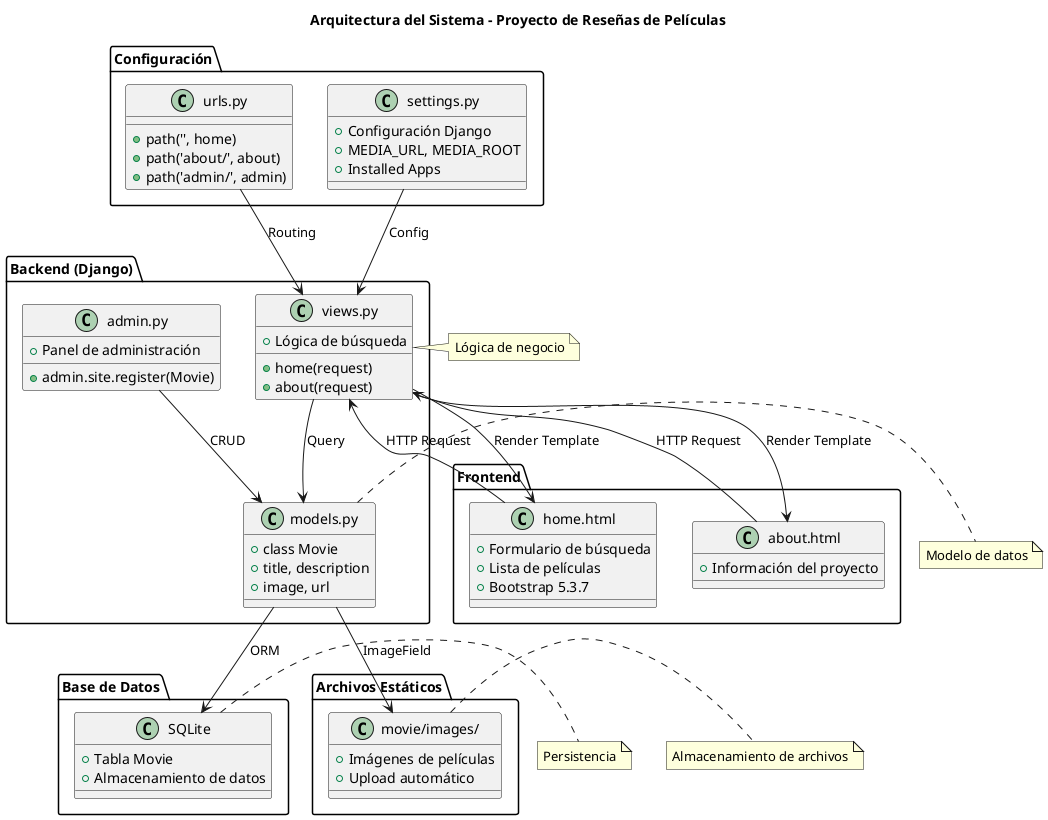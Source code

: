 @startuml Arquitectura del Sistema

!define RECTANGLE class

title Arquitectura del Sistema - Proyecto de Reseñas de Películas

package "Frontend" {
  RECTANGLE "home.html" as HOME {
    + Formulario de búsqueda
    + Lista de películas
    + Bootstrap 5.3.7
  }
  
  RECTANGLE "about.html" as ABOUT {
    + Información del proyecto
  }
}

package "Backend (Django)" {
  RECTANGLE "views.py" as VIEWS {
    + home(request)
    + about(request)
    + Lógica de búsqueda
  }
  
  RECTANGLE "models.py" as MODELS {
    + class Movie
    + title, description
    + image, url
  }
  
  RECTANGLE "admin.py" as ADMIN {
    + admin.site.register(Movie)
    + Panel de administración
  }
}

package "Base de Datos" {
  RECTANGLE "SQLite" as DB {
    + Tabla Movie
    + Almacenamiento de datos
  }
}

package "Configuración" {
  RECTANGLE "urls.py" as URLS {
    + path('', home)
    + path('about/', about)
    + path('admin/', admin)
  }
  
  RECTANGLE "settings.py" as SETTINGS {
    + Configuración Django
    + MEDIA_URL, MEDIA_ROOT
    + Installed Apps
  }
}

package "Archivos Estáticos" {
  RECTANGLE "movie/images/" as IMAGES {
    + Imágenes de películas
    + Upload automático
  }
}

HOME --> VIEWS : HTTP Request
ABOUT --> VIEWS : HTTP Request
VIEWS --> MODELS : Query
MODELS --> DB : ORM
ADMIN --> MODELS : CRUD
URLS --> VIEWS : Routing
SETTINGS --> VIEWS : Config
VIEWS --> HOME : Render Template
VIEWS --> ABOUT : Render Template
MODELS --> IMAGES : ImageField

note right of VIEWS : Lógica de negocio
note right of MODELS : Modelo de datos
note right of DB : Persistencia
note right of IMAGES : Almacenamiento de archivos

@enduml 